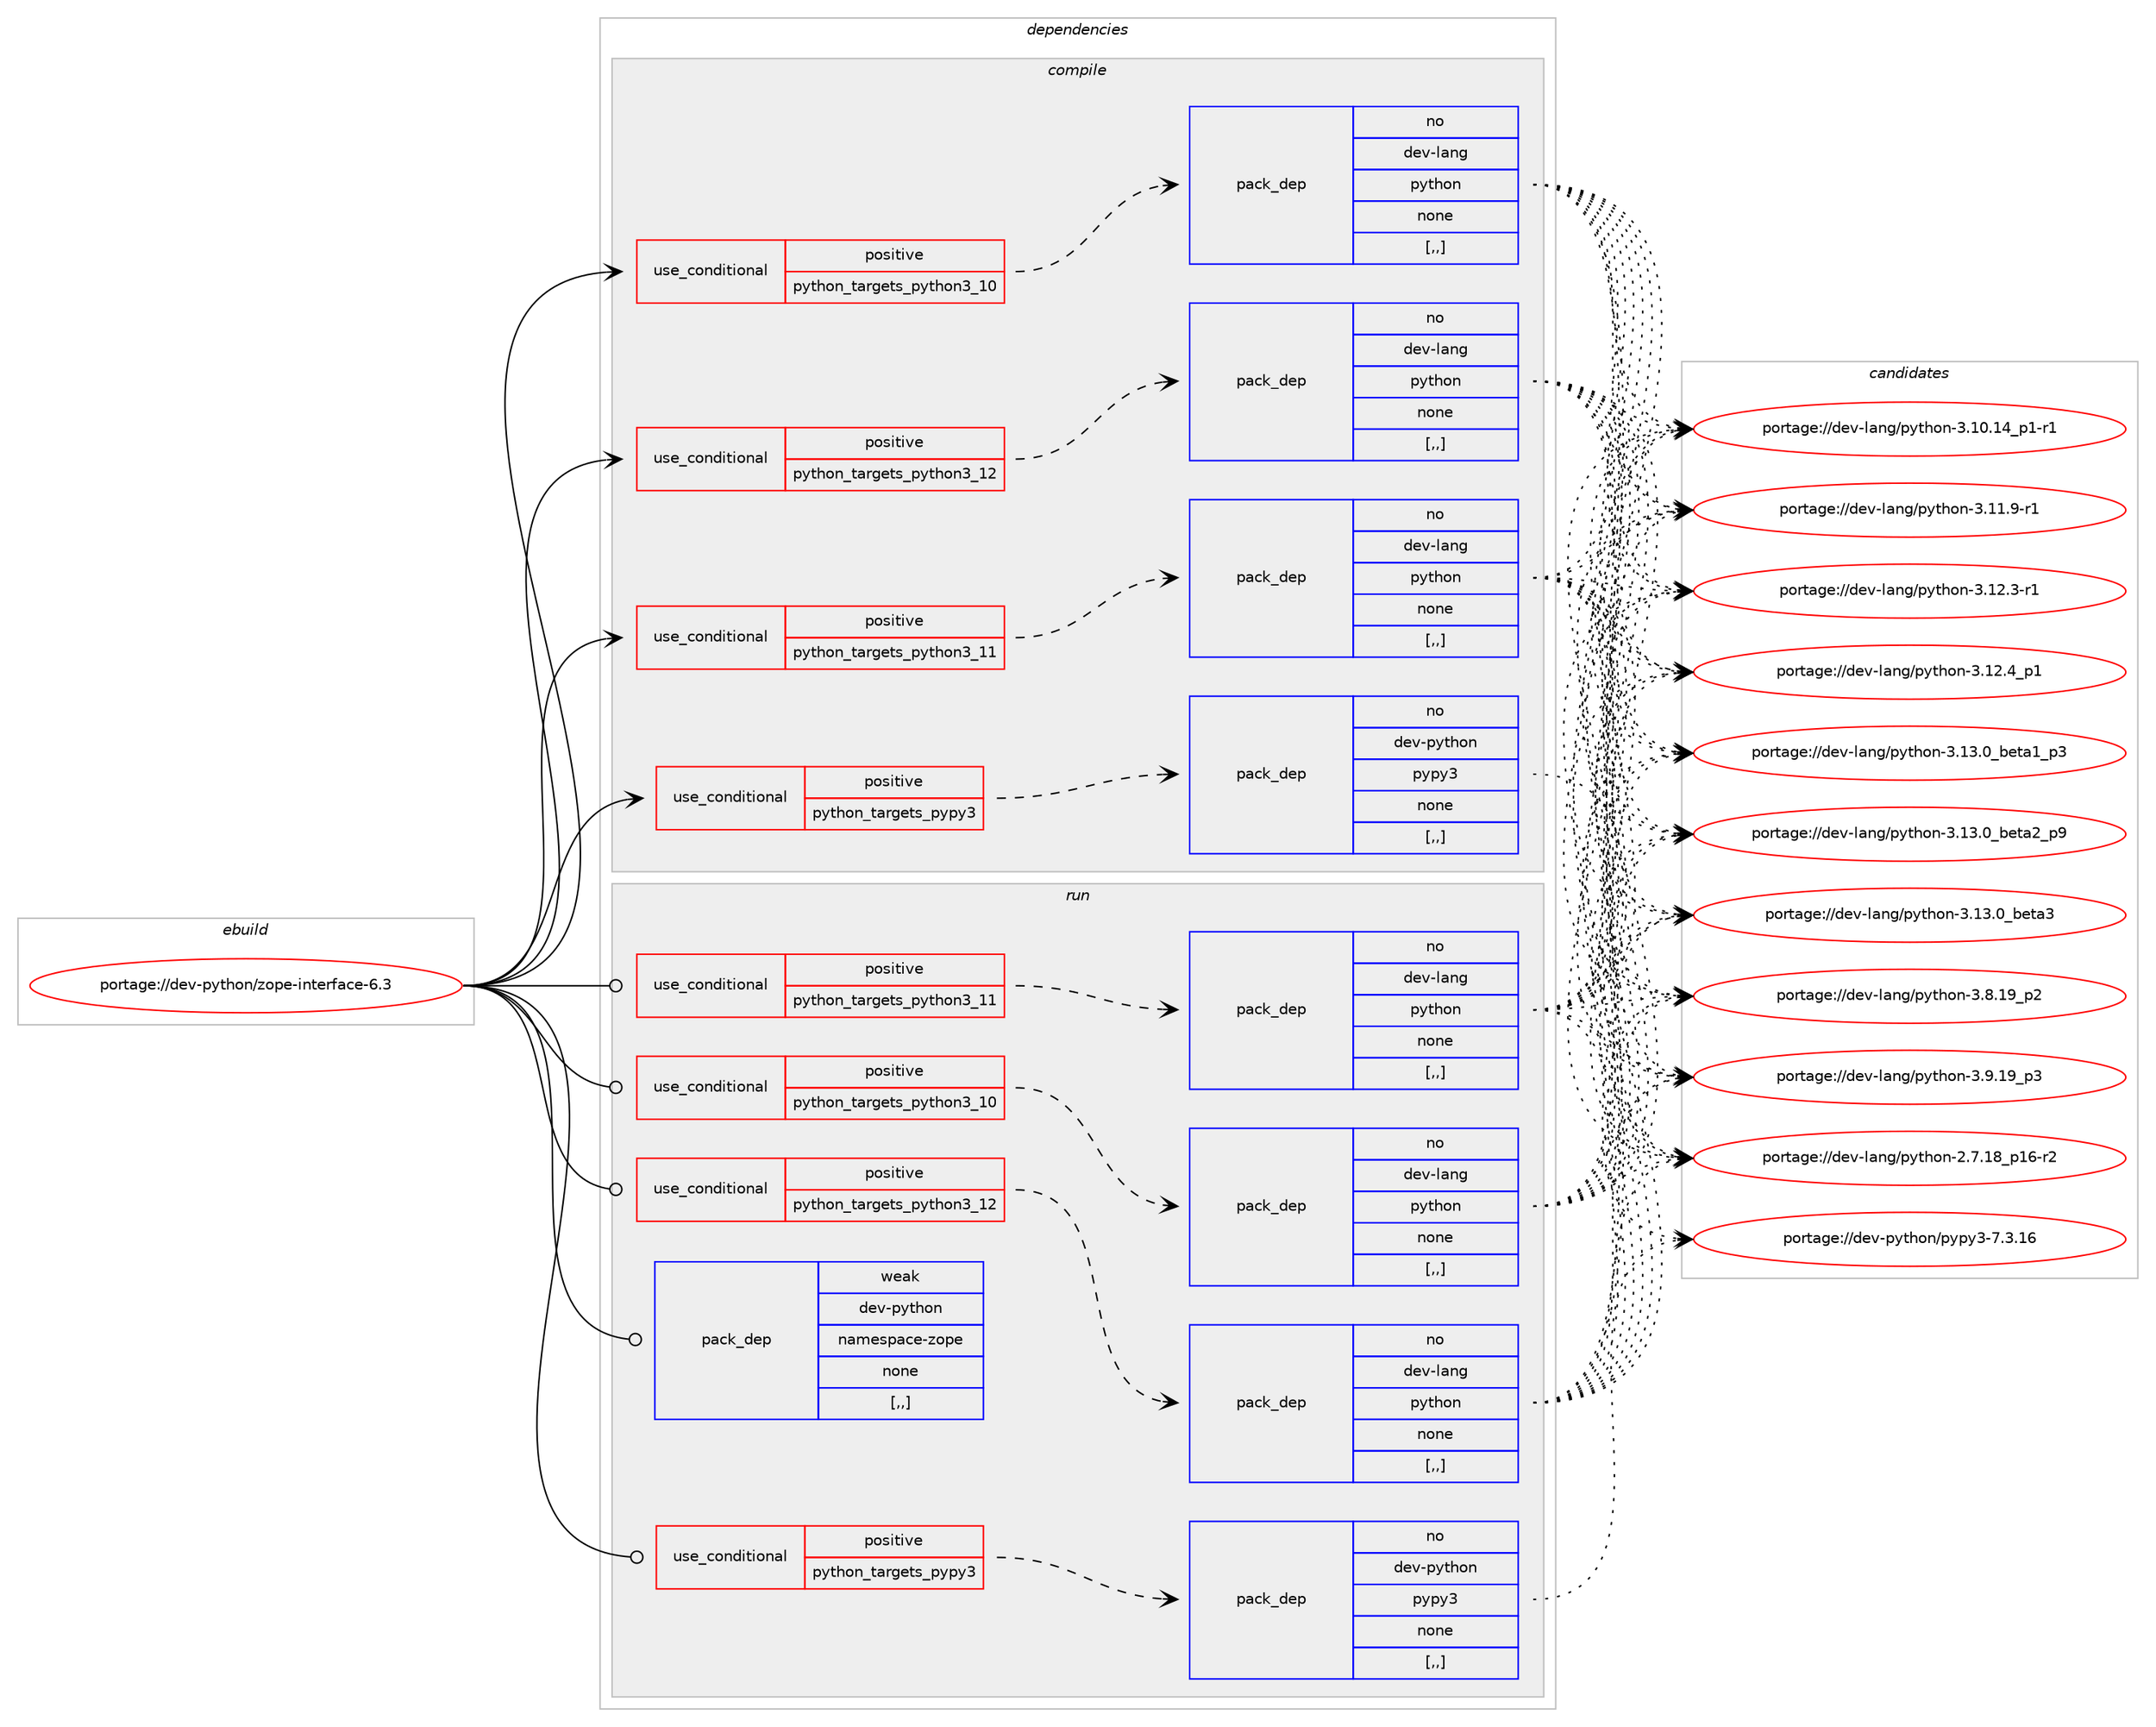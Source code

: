 digraph prolog {

# *************
# Graph options
# *************

newrank=true;
concentrate=true;
compound=true;
graph [rankdir=LR,fontname=Helvetica,fontsize=10,ranksep=1.5];#, ranksep=2.5, nodesep=0.2];
edge  [arrowhead=vee];
node  [fontname=Helvetica,fontsize=10];

# **********
# The ebuild
# **********

subgraph cluster_leftcol {
color=gray;
rank=same;
label=<<i>ebuild</i>>;
id [label="portage://dev-python/zope-interface-6.3", color=red, width=4, href="../dev-python/zope-interface-6.3.svg"];
}

# ****************
# The dependencies
# ****************

subgraph cluster_midcol {
color=gray;
label=<<i>dependencies</i>>;
subgraph cluster_compile {
fillcolor="#eeeeee";
style=filled;
label=<<i>compile</i>>;
subgraph cond40146 {
dependency163845 [label=<<TABLE BORDER="0" CELLBORDER="1" CELLSPACING="0" CELLPADDING="4"><TR><TD ROWSPAN="3" CELLPADDING="10">use_conditional</TD></TR><TR><TD>positive</TD></TR><TR><TD>python_targets_pypy3</TD></TR></TABLE>>, shape=none, color=red];
subgraph pack122459 {
dependency163846 [label=<<TABLE BORDER="0" CELLBORDER="1" CELLSPACING="0" CELLPADDING="4" WIDTH="220"><TR><TD ROWSPAN="6" CELLPADDING="30">pack_dep</TD></TR><TR><TD WIDTH="110">no</TD></TR><TR><TD>dev-python</TD></TR><TR><TD>pypy3</TD></TR><TR><TD>none</TD></TR><TR><TD>[,,]</TD></TR></TABLE>>, shape=none, color=blue];
}
dependency163845:e -> dependency163846:w [weight=20,style="dashed",arrowhead="vee"];
}
id:e -> dependency163845:w [weight=20,style="solid",arrowhead="vee"];
subgraph cond40147 {
dependency163847 [label=<<TABLE BORDER="0" CELLBORDER="1" CELLSPACING="0" CELLPADDING="4"><TR><TD ROWSPAN="3" CELLPADDING="10">use_conditional</TD></TR><TR><TD>positive</TD></TR><TR><TD>python_targets_python3_10</TD></TR></TABLE>>, shape=none, color=red];
subgraph pack122460 {
dependency163848 [label=<<TABLE BORDER="0" CELLBORDER="1" CELLSPACING="0" CELLPADDING="4" WIDTH="220"><TR><TD ROWSPAN="6" CELLPADDING="30">pack_dep</TD></TR><TR><TD WIDTH="110">no</TD></TR><TR><TD>dev-lang</TD></TR><TR><TD>python</TD></TR><TR><TD>none</TD></TR><TR><TD>[,,]</TD></TR></TABLE>>, shape=none, color=blue];
}
dependency163847:e -> dependency163848:w [weight=20,style="dashed",arrowhead="vee"];
}
id:e -> dependency163847:w [weight=20,style="solid",arrowhead="vee"];
subgraph cond40148 {
dependency163849 [label=<<TABLE BORDER="0" CELLBORDER="1" CELLSPACING="0" CELLPADDING="4"><TR><TD ROWSPAN="3" CELLPADDING="10">use_conditional</TD></TR><TR><TD>positive</TD></TR><TR><TD>python_targets_python3_11</TD></TR></TABLE>>, shape=none, color=red];
subgraph pack122461 {
dependency163850 [label=<<TABLE BORDER="0" CELLBORDER="1" CELLSPACING="0" CELLPADDING="4" WIDTH="220"><TR><TD ROWSPAN="6" CELLPADDING="30">pack_dep</TD></TR><TR><TD WIDTH="110">no</TD></TR><TR><TD>dev-lang</TD></TR><TR><TD>python</TD></TR><TR><TD>none</TD></TR><TR><TD>[,,]</TD></TR></TABLE>>, shape=none, color=blue];
}
dependency163849:e -> dependency163850:w [weight=20,style="dashed",arrowhead="vee"];
}
id:e -> dependency163849:w [weight=20,style="solid",arrowhead="vee"];
subgraph cond40149 {
dependency163851 [label=<<TABLE BORDER="0" CELLBORDER="1" CELLSPACING="0" CELLPADDING="4"><TR><TD ROWSPAN="3" CELLPADDING="10">use_conditional</TD></TR><TR><TD>positive</TD></TR><TR><TD>python_targets_python3_12</TD></TR></TABLE>>, shape=none, color=red];
subgraph pack122462 {
dependency163852 [label=<<TABLE BORDER="0" CELLBORDER="1" CELLSPACING="0" CELLPADDING="4" WIDTH="220"><TR><TD ROWSPAN="6" CELLPADDING="30">pack_dep</TD></TR><TR><TD WIDTH="110">no</TD></TR><TR><TD>dev-lang</TD></TR><TR><TD>python</TD></TR><TR><TD>none</TD></TR><TR><TD>[,,]</TD></TR></TABLE>>, shape=none, color=blue];
}
dependency163851:e -> dependency163852:w [weight=20,style="dashed",arrowhead="vee"];
}
id:e -> dependency163851:w [weight=20,style="solid",arrowhead="vee"];
}
subgraph cluster_compileandrun {
fillcolor="#eeeeee";
style=filled;
label=<<i>compile and run</i>>;
}
subgraph cluster_run {
fillcolor="#eeeeee";
style=filled;
label=<<i>run</i>>;
subgraph cond40150 {
dependency163853 [label=<<TABLE BORDER="0" CELLBORDER="1" CELLSPACING="0" CELLPADDING="4"><TR><TD ROWSPAN="3" CELLPADDING="10">use_conditional</TD></TR><TR><TD>positive</TD></TR><TR><TD>python_targets_pypy3</TD></TR></TABLE>>, shape=none, color=red];
subgraph pack122463 {
dependency163854 [label=<<TABLE BORDER="0" CELLBORDER="1" CELLSPACING="0" CELLPADDING="4" WIDTH="220"><TR><TD ROWSPAN="6" CELLPADDING="30">pack_dep</TD></TR><TR><TD WIDTH="110">no</TD></TR><TR><TD>dev-python</TD></TR><TR><TD>pypy3</TD></TR><TR><TD>none</TD></TR><TR><TD>[,,]</TD></TR></TABLE>>, shape=none, color=blue];
}
dependency163853:e -> dependency163854:w [weight=20,style="dashed",arrowhead="vee"];
}
id:e -> dependency163853:w [weight=20,style="solid",arrowhead="odot"];
subgraph cond40151 {
dependency163855 [label=<<TABLE BORDER="0" CELLBORDER="1" CELLSPACING="0" CELLPADDING="4"><TR><TD ROWSPAN="3" CELLPADDING="10">use_conditional</TD></TR><TR><TD>positive</TD></TR><TR><TD>python_targets_python3_10</TD></TR></TABLE>>, shape=none, color=red];
subgraph pack122464 {
dependency163856 [label=<<TABLE BORDER="0" CELLBORDER="1" CELLSPACING="0" CELLPADDING="4" WIDTH="220"><TR><TD ROWSPAN="6" CELLPADDING="30">pack_dep</TD></TR><TR><TD WIDTH="110">no</TD></TR><TR><TD>dev-lang</TD></TR><TR><TD>python</TD></TR><TR><TD>none</TD></TR><TR><TD>[,,]</TD></TR></TABLE>>, shape=none, color=blue];
}
dependency163855:e -> dependency163856:w [weight=20,style="dashed",arrowhead="vee"];
}
id:e -> dependency163855:w [weight=20,style="solid",arrowhead="odot"];
subgraph cond40152 {
dependency163857 [label=<<TABLE BORDER="0" CELLBORDER="1" CELLSPACING="0" CELLPADDING="4"><TR><TD ROWSPAN="3" CELLPADDING="10">use_conditional</TD></TR><TR><TD>positive</TD></TR><TR><TD>python_targets_python3_11</TD></TR></TABLE>>, shape=none, color=red];
subgraph pack122465 {
dependency163858 [label=<<TABLE BORDER="0" CELLBORDER="1" CELLSPACING="0" CELLPADDING="4" WIDTH="220"><TR><TD ROWSPAN="6" CELLPADDING="30">pack_dep</TD></TR><TR><TD WIDTH="110">no</TD></TR><TR><TD>dev-lang</TD></TR><TR><TD>python</TD></TR><TR><TD>none</TD></TR><TR><TD>[,,]</TD></TR></TABLE>>, shape=none, color=blue];
}
dependency163857:e -> dependency163858:w [weight=20,style="dashed",arrowhead="vee"];
}
id:e -> dependency163857:w [weight=20,style="solid",arrowhead="odot"];
subgraph cond40153 {
dependency163859 [label=<<TABLE BORDER="0" CELLBORDER="1" CELLSPACING="0" CELLPADDING="4"><TR><TD ROWSPAN="3" CELLPADDING="10">use_conditional</TD></TR><TR><TD>positive</TD></TR><TR><TD>python_targets_python3_12</TD></TR></TABLE>>, shape=none, color=red];
subgraph pack122466 {
dependency163860 [label=<<TABLE BORDER="0" CELLBORDER="1" CELLSPACING="0" CELLPADDING="4" WIDTH="220"><TR><TD ROWSPAN="6" CELLPADDING="30">pack_dep</TD></TR><TR><TD WIDTH="110">no</TD></TR><TR><TD>dev-lang</TD></TR><TR><TD>python</TD></TR><TR><TD>none</TD></TR><TR><TD>[,,]</TD></TR></TABLE>>, shape=none, color=blue];
}
dependency163859:e -> dependency163860:w [weight=20,style="dashed",arrowhead="vee"];
}
id:e -> dependency163859:w [weight=20,style="solid",arrowhead="odot"];
subgraph pack122467 {
dependency163861 [label=<<TABLE BORDER="0" CELLBORDER="1" CELLSPACING="0" CELLPADDING="4" WIDTH="220"><TR><TD ROWSPAN="6" CELLPADDING="30">pack_dep</TD></TR><TR><TD WIDTH="110">weak</TD></TR><TR><TD>dev-python</TD></TR><TR><TD>namespace-zope</TD></TR><TR><TD>none</TD></TR><TR><TD>[,,]</TD></TR></TABLE>>, shape=none, color=blue];
}
id:e -> dependency163861:w [weight=20,style="solid",arrowhead="odot"];
}
}

# **************
# The candidates
# **************

subgraph cluster_choices {
rank=same;
color=gray;
label=<<i>candidates</i>>;

subgraph choice122459 {
color=black;
nodesep=1;
choice10010111845112121116104111110471121211121215145554651464954 [label="portage://dev-python/pypy3-7.3.16", color=red, width=4,href="../dev-python/pypy3-7.3.16.svg"];
dependency163846:e -> choice10010111845112121116104111110471121211121215145554651464954:w [style=dotted,weight="100"];
}
subgraph choice122460 {
color=black;
nodesep=1;
choice100101118451089711010347112121116104111110455046554649569511249544511450 [label="portage://dev-lang/python-2.7.18_p16-r2", color=red, width=4,href="../dev-lang/python-2.7.18_p16-r2.svg"];
choice100101118451089711010347112121116104111110455146494846495295112494511449 [label="portage://dev-lang/python-3.10.14_p1-r1", color=red, width=4,href="../dev-lang/python-3.10.14_p1-r1.svg"];
choice100101118451089711010347112121116104111110455146494946574511449 [label="portage://dev-lang/python-3.11.9-r1", color=red, width=4,href="../dev-lang/python-3.11.9-r1.svg"];
choice100101118451089711010347112121116104111110455146495046514511449 [label="portage://dev-lang/python-3.12.3-r1", color=red, width=4,href="../dev-lang/python-3.12.3-r1.svg"];
choice100101118451089711010347112121116104111110455146495046529511249 [label="portage://dev-lang/python-3.12.4_p1", color=red, width=4,href="../dev-lang/python-3.12.4_p1.svg"];
choice10010111845108971101034711212111610411111045514649514648959810111697499511251 [label="portage://dev-lang/python-3.13.0_beta1_p3", color=red, width=4,href="../dev-lang/python-3.13.0_beta1_p3.svg"];
choice10010111845108971101034711212111610411111045514649514648959810111697509511257 [label="portage://dev-lang/python-3.13.0_beta2_p9", color=red, width=4,href="../dev-lang/python-3.13.0_beta2_p9.svg"];
choice1001011184510897110103471121211161041111104551464951464895981011169751 [label="portage://dev-lang/python-3.13.0_beta3", color=red, width=4,href="../dev-lang/python-3.13.0_beta3.svg"];
choice100101118451089711010347112121116104111110455146564649579511250 [label="portage://dev-lang/python-3.8.19_p2", color=red, width=4,href="../dev-lang/python-3.8.19_p2.svg"];
choice100101118451089711010347112121116104111110455146574649579511251 [label="portage://dev-lang/python-3.9.19_p3", color=red, width=4,href="../dev-lang/python-3.9.19_p3.svg"];
dependency163848:e -> choice100101118451089711010347112121116104111110455046554649569511249544511450:w [style=dotted,weight="100"];
dependency163848:e -> choice100101118451089711010347112121116104111110455146494846495295112494511449:w [style=dotted,weight="100"];
dependency163848:e -> choice100101118451089711010347112121116104111110455146494946574511449:w [style=dotted,weight="100"];
dependency163848:e -> choice100101118451089711010347112121116104111110455146495046514511449:w [style=dotted,weight="100"];
dependency163848:e -> choice100101118451089711010347112121116104111110455146495046529511249:w [style=dotted,weight="100"];
dependency163848:e -> choice10010111845108971101034711212111610411111045514649514648959810111697499511251:w [style=dotted,weight="100"];
dependency163848:e -> choice10010111845108971101034711212111610411111045514649514648959810111697509511257:w [style=dotted,weight="100"];
dependency163848:e -> choice1001011184510897110103471121211161041111104551464951464895981011169751:w [style=dotted,weight="100"];
dependency163848:e -> choice100101118451089711010347112121116104111110455146564649579511250:w [style=dotted,weight="100"];
dependency163848:e -> choice100101118451089711010347112121116104111110455146574649579511251:w [style=dotted,weight="100"];
}
subgraph choice122461 {
color=black;
nodesep=1;
choice100101118451089711010347112121116104111110455046554649569511249544511450 [label="portage://dev-lang/python-2.7.18_p16-r2", color=red, width=4,href="../dev-lang/python-2.7.18_p16-r2.svg"];
choice100101118451089711010347112121116104111110455146494846495295112494511449 [label="portage://dev-lang/python-3.10.14_p1-r1", color=red, width=4,href="../dev-lang/python-3.10.14_p1-r1.svg"];
choice100101118451089711010347112121116104111110455146494946574511449 [label="portage://dev-lang/python-3.11.9-r1", color=red, width=4,href="../dev-lang/python-3.11.9-r1.svg"];
choice100101118451089711010347112121116104111110455146495046514511449 [label="portage://dev-lang/python-3.12.3-r1", color=red, width=4,href="../dev-lang/python-3.12.3-r1.svg"];
choice100101118451089711010347112121116104111110455146495046529511249 [label="portage://dev-lang/python-3.12.4_p1", color=red, width=4,href="../dev-lang/python-3.12.4_p1.svg"];
choice10010111845108971101034711212111610411111045514649514648959810111697499511251 [label="portage://dev-lang/python-3.13.0_beta1_p3", color=red, width=4,href="../dev-lang/python-3.13.0_beta1_p3.svg"];
choice10010111845108971101034711212111610411111045514649514648959810111697509511257 [label="portage://dev-lang/python-3.13.0_beta2_p9", color=red, width=4,href="../dev-lang/python-3.13.0_beta2_p9.svg"];
choice1001011184510897110103471121211161041111104551464951464895981011169751 [label="portage://dev-lang/python-3.13.0_beta3", color=red, width=4,href="../dev-lang/python-3.13.0_beta3.svg"];
choice100101118451089711010347112121116104111110455146564649579511250 [label="portage://dev-lang/python-3.8.19_p2", color=red, width=4,href="../dev-lang/python-3.8.19_p2.svg"];
choice100101118451089711010347112121116104111110455146574649579511251 [label="portage://dev-lang/python-3.9.19_p3", color=red, width=4,href="../dev-lang/python-3.9.19_p3.svg"];
dependency163850:e -> choice100101118451089711010347112121116104111110455046554649569511249544511450:w [style=dotted,weight="100"];
dependency163850:e -> choice100101118451089711010347112121116104111110455146494846495295112494511449:w [style=dotted,weight="100"];
dependency163850:e -> choice100101118451089711010347112121116104111110455146494946574511449:w [style=dotted,weight="100"];
dependency163850:e -> choice100101118451089711010347112121116104111110455146495046514511449:w [style=dotted,weight="100"];
dependency163850:e -> choice100101118451089711010347112121116104111110455146495046529511249:w [style=dotted,weight="100"];
dependency163850:e -> choice10010111845108971101034711212111610411111045514649514648959810111697499511251:w [style=dotted,weight="100"];
dependency163850:e -> choice10010111845108971101034711212111610411111045514649514648959810111697509511257:w [style=dotted,weight="100"];
dependency163850:e -> choice1001011184510897110103471121211161041111104551464951464895981011169751:w [style=dotted,weight="100"];
dependency163850:e -> choice100101118451089711010347112121116104111110455146564649579511250:w [style=dotted,weight="100"];
dependency163850:e -> choice100101118451089711010347112121116104111110455146574649579511251:w [style=dotted,weight="100"];
}
subgraph choice122462 {
color=black;
nodesep=1;
choice100101118451089711010347112121116104111110455046554649569511249544511450 [label="portage://dev-lang/python-2.7.18_p16-r2", color=red, width=4,href="../dev-lang/python-2.7.18_p16-r2.svg"];
choice100101118451089711010347112121116104111110455146494846495295112494511449 [label="portage://dev-lang/python-3.10.14_p1-r1", color=red, width=4,href="../dev-lang/python-3.10.14_p1-r1.svg"];
choice100101118451089711010347112121116104111110455146494946574511449 [label="portage://dev-lang/python-3.11.9-r1", color=red, width=4,href="../dev-lang/python-3.11.9-r1.svg"];
choice100101118451089711010347112121116104111110455146495046514511449 [label="portage://dev-lang/python-3.12.3-r1", color=red, width=4,href="../dev-lang/python-3.12.3-r1.svg"];
choice100101118451089711010347112121116104111110455146495046529511249 [label="portage://dev-lang/python-3.12.4_p1", color=red, width=4,href="../dev-lang/python-3.12.4_p1.svg"];
choice10010111845108971101034711212111610411111045514649514648959810111697499511251 [label="portage://dev-lang/python-3.13.0_beta1_p3", color=red, width=4,href="../dev-lang/python-3.13.0_beta1_p3.svg"];
choice10010111845108971101034711212111610411111045514649514648959810111697509511257 [label="portage://dev-lang/python-3.13.0_beta2_p9", color=red, width=4,href="../dev-lang/python-3.13.0_beta2_p9.svg"];
choice1001011184510897110103471121211161041111104551464951464895981011169751 [label="portage://dev-lang/python-3.13.0_beta3", color=red, width=4,href="../dev-lang/python-3.13.0_beta3.svg"];
choice100101118451089711010347112121116104111110455146564649579511250 [label="portage://dev-lang/python-3.8.19_p2", color=red, width=4,href="../dev-lang/python-3.8.19_p2.svg"];
choice100101118451089711010347112121116104111110455146574649579511251 [label="portage://dev-lang/python-3.9.19_p3", color=red, width=4,href="../dev-lang/python-3.9.19_p3.svg"];
dependency163852:e -> choice100101118451089711010347112121116104111110455046554649569511249544511450:w [style=dotted,weight="100"];
dependency163852:e -> choice100101118451089711010347112121116104111110455146494846495295112494511449:w [style=dotted,weight="100"];
dependency163852:e -> choice100101118451089711010347112121116104111110455146494946574511449:w [style=dotted,weight="100"];
dependency163852:e -> choice100101118451089711010347112121116104111110455146495046514511449:w [style=dotted,weight="100"];
dependency163852:e -> choice100101118451089711010347112121116104111110455146495046529511249:w [style=dotted,weight="100"];
dependency163852:e -> choice10010111845108971101034711212111610411111045514649514648959810111697499511251:w [style=dotted,weight="100"];
dependency163852:e -> choice10010111845108971101034711212111610411111045514649514648959810111697509511257:w [style=dotted,weight="100"];
dependency163852:e -> choice1001011184510897110103471121211161041111104551464951464895981011169751:w [style=dotted,weight="100"];
dependency163852:e -> choice100101118451089711010347112121116104111110455146564649579511250:w [style=dotted,weight="100"];
dependency163852:e -> choice100101118451089711010347112121116104111110455146574649579511251:w [style=dotted,weight="100"];
}
subgraph choice122463 {
color=black;
nodesep=1;
choice10010111845112121116104111110471121211121215145554651464954 [label="portage://dev-python/pypy3-7.3.16", color=red, width=4,href="../dev-python/pypy3-7.3.16.svg"];
dependency163854:e -> choice10010111845112121116104111110471121211121215145554651464954:w [style=dotted,weight="100"];
}
subgraph choice122464 {
color=black;
nodesep=1;
choice100101118451089711010347112121116104111110455046554649569511249544511450 [label="portage://dev-lang/python-2.7.18_p16-r2", color=red, width=4,href="../dev-lang/python-2.7.18_p16-r2.svg"];
choice100101118451089711010347112121116104111110455146494846495295112494511449 [label="portage://dev-lang/python-3.10.14_p1-r1", color=red, width=4,href="../dev-lang/python-3.10.14_p1-r1.svg"];
choice100101118451089711010347112121116104111110455146494946574511449 [label="portage://dev-lang/python-3.11.9-r1", color=red, width=4,href="../dev-lang/python-3.11.9-r1.svg"];
choice100101118451089711010347112121116104111110455146495046514511449 [label="portage://dev-lang/python-3.12.3-r1", color=red, width=4,href="../dev-lang/python-3.12.3-r1.svg"];
choice100101118451089711010347112121116104111110455146495046529511249 [label="portage://dev-lang/python-3.12.4_p1", color=red, width=4,href="../dev-lang/python-3.12.4_p1.svg"];
choice10010111845108971101034711212111610411111045514649514648959810111697499511251 [label="portage://dev-lang/python-3.13.0_beta1_p3", color=red, width=4,href="../dev-lang/python-3.13.0_beta1_p3.svg"];
choice10010111845108971101034711212111610411111045514649514648959810111697509511257 [label="portage://dev-lang/python-3.13.0_beta2_p9", color=red, width=4,href="../dev-lang/python-3.13.0_beta2_p9.svg"];
choice1001011184510897110103471121211161041111104551464951464895981011169751 [label="portage://dev-lang/python-3.13.0_beta3", color=red, width=4,href="../dev-lang/python-3.13.0_beta3.svg"];
choice100101118451089711010347112121116104111110455146564649579511250 [label="portage://dev-lang/python-3.8.19_p2", color=red, width=4,href="../dev-lang/python-3.8.19_p2.svg"];
choice100101118451089711010347112121116104111110455146574649579511251 [label="portage://dev-lang/python-3.9.19_p3", color=red, width=4,href="../dev-lang/python-3.9.19_p3.svg"];
dependency163856:e -> choice100101118451089711010347112121116104111110455046554649569511249544511450:w [style=dotted,weight="100"];
dependency163856:e -> choice100101118451089711010347112121116104111110455146494846495295112494511449:w [style=dotted,weight="100"];
dependency163856:e -> choice100101118451089711010347112121116104111110455146494946574511449:w [style=dotted,weight="100"];
dependency163856:e -> choice100101118451089711010347112121116104111110455146495046514511449:w [style=dotted,weight="100"];
dependency163856:e -> choice100101118451089711010347112121116104111110455146495046529511249:w [style=dotted,weight="100"];
dependency163856:e -> choice10010111845108971101034711212111610411111045514649514648959810111697499511251:w [style=dotted,weight="100"];
dependency163856:e -> choice10010111845108971101034711212111610411111045514649514648959810111697509511257:w [style=dotted,weight="100"];
dependency163856:e -> choice1001011184510897110103471121211161041111104551464951464895981011169751:w [style=dotted,weight="100"];
dependency163856:e -> choice100101118451089711010347112121116104111110455146564649579511250:w [style=dotted,weight="100"];
dependency163856:e -> choice100101118451089711010347112121116104111110455146574649579511251:w [style=dotted,weight="100"];
}
subgraph choice122465 {
color=black;
nodesep=1;
choice100101118451089711010347112121116104111110455046554649569511249544511450 [label="portage://dev-lang/python-2.7.18_p16-r2", color=red, width=4,href="../dev-lang/python-2.7.18_p16-r2.svg"];
choice100101118451089711010347112121116104111110455146494846495295112494511449 [label="portage://dev-lang/python-3.10.14_p1-r1", color=red, width=4,href="../dev-lang/python-3.10.14_p1-r1.svg"];
choice100101118451089711010347112121116104111110455146494946574511449 [label="portage://dev-lang/python-3.11.9-r1", color=red, width=4,href="../dev-lang/python-3.11.9-r1.svg"];
choice100101118451089711010347112121116104111110455146495046514511449 [label="portage://dev-lang/python-3.12.3-r1", color=red, width=4,href="../dev-lang/python-3.12.3-r1.svg"];
choice100101118451089711010347112121116104111110455146495046529511249 [label="portage://dev-lang/python-3.12.4_p1", color=red, width=4,href="../dev-lang/python-3.12.4_p1.svg"];
choice10010111845108971101034711212111610411111045514649514648959810111697499511251 [label="portage://dev-lang/python-3.13.0_beta1_p3", color=red, width=4,href="../dev-lang/python-3.13.0_beta1_p3.svg"];
choice10010111845108971101034711212111610411111045514649514648959810111697509511257 [label="portage://dev-lang/python-3.13.0_beta2_p9", color=red, width=4,href="../dev-lang/python-3.13.0_beta2_p9.svg"];
choice1001011184510897110103471121211161041111104551464951464895981011169751 [label="portage://dev-lang/python-3.13.0_beta3", color=red, width=4,href="../dev-lang/python-3.13.0_beta3.svg"];
choice100101118451089711010347112121116104111110455146564649579511250 [label="portage://dev-lang/python-3.8.19_p2", color=red, width=4,href="../dev-lang/python-3.8.19_p2.svg"];
choice100101118451089711010347112121116104111110455146574649579511251 [label="portage://dev-lang/python-3.9.19_p3", color=red, width=4,href="../dev-lang/python-3.9.19_p3.svg"];
dependency163858:e -> choice100101118451089711010347112121116104111110455046554649569511249544511450:w [style=dotted,weight="100"];
dependency163858:e -> choice100101118451089711010347112121116104111110455146494846495295112494511449:w [style=dotted,weight="100"];
dependency163858:e -> choice100101118451089711010347112121116104111110455146494946574511449:w [style=dotted,weight="100"];
dependency163858:e -> choice100101118451089711010347112121116104111110455146495046514511449:w [style=dotted,weight="100"];
dependency163858:e -> choice100101118451089711010347112121116104111110455146495046529511249:w [style=dotted,weight="100"];
dependency163858:e -> choice10010111845108971101034711212111610411111045514649514648959810111697499511251:w [style=dotted,weight="100"];
dependency163858:e -> choice10010111845108971101034711212111610411111045514649514648959810111697509511257:w [style=dotted,weight="100"];
dependency163858:e -> choice1001011184510897110103471121211161041111104551464951464895981011169751:w [style=dotted,weight="100"];
dependency163858:e -> choice100101118451089711010347112121116104111110455146564649579511250:w [style=dotted,weight="100"];
dependency163858:e -> choice100101118451089711010347112121116104111110455146574649579511251:w [style=dotted,weight="100"];
}
subgraph choice122466 {
color=black;
nodesep=1;
choice100101118451089711010347112121116104111110455046554649569511249544511450 [label="portage://dev-lang/python-2.7.18_p16-r2", color=red, width=4,href="../dev-lang/python-2.7.18_p16-r2.svg"];
choice100101118451089711010347112121116104111110455146494846495295112494511449 [label="portage://dev-lang/python-3.10.14_p1-r1", color=red, width=4,href="../dev-lang/python-3.10.14_p1-r1.svg"];
choice100101118451089711010347112121116104111110455146494946574511449 [label="portage://dev-lang/python-3.11.9-r1", color=red, width=4,href="../dev-lang/python-3.11.9-r1.svg"];
choice100101118451089711010347112121116104111110455146495046514511449 [label="portage://dev-lang/python-3.12.3-r1", color=red, width=4,href="../dev-lang/python-3.12.3-r1.svg"];
choice100101118451089711010347112121116104111110455146495046529511249 [label="portage://dev-lang/python-3.12.4_p1", color=red, width=4,href="../dev-lang/python-3.12.4_p1.svg"];
choice10010111845108971101034711212111610411111045514649514648959810111697499511251 [label="portage://dev-lang/python-3.13.0_beta1_p3", color=red, width=4,href="../dev-lang/python-3.13.0_beta1_p3.svg"];
choice10010111845108971101034711212111610411111045514649514648959810111697509511257 [label="portage://dev-lang/python-3.13.0_beta2_p9", color=red, width=4,href="../dev-lang/python-3.13.0_beta2_p9.svg"];
choice1001011184510897110103471121211161041111104551464951464895981011169751 [label="portage://dev-lang/python-3.13.0_beta3", color=red, width=4,href="../dev-lang/python-3.13.0_beta3.svg"];
choice100101118451089711010347112121116104111110455146564649579511250 [label="portage://dev-lang/python-3.8.19_p2", color=red, width=4,href="../dev-lang/python-3.8.19_p2.svg"];
choice100101118451089711010347112121116104111110455146574649579511251 [label="portage://dev-lang/python-3.9.19_p3", color=red, width=4,href="../dev-lang/python-3.9.19_p3.svg"];
dependency163860:e -> choice100101118451089711010347112121116104111110455046554649569511249544511450:w [style=dotted,weight="100"];
dependency163860:e -> choice100101118451089711010347112121116104111110455146494846495295112494511449:w [style=dotted,weight="100"];
dependency163860:e -> choice100101118451089711010347112121116104111110455146494946574511449:w [style=dotted,weight="100"];
dependency163860:e -> choice100101118451089711010347112121116104111110455146495046514511449:w [style=dotted,weight="100"];
dependency163860:e -> choice100101118451089711010347112121116104111110455146495046529511249:w [style=dotted,weight="100"];
dependency163860:e -> choice10010111845108971101034711212111610411111045514649514648959810111697499511251:w [style=dotted,weight="100"];
dependency163860:e -> choice10010111845108971101034711212111610411111045514649514648959810111697509511257:w [style=dotted,weight="100"];
dependency163860:e -> choice1001011184510897110103471121211161041111104551464951464895981011169751:w [style=dotted,weight="100"];
dependency163860:e -> choice100101118451089711010347112121116104111110455146564649579511250:w [style=dotted,weight="100"];
dependency163860:e -> choice100101118451089711010347112121116104111110455146574649579511251:w [style=dotted,weight="100"];
}
subgraph choice122467 {
color=black;
nodesep=1;
}
}

}
